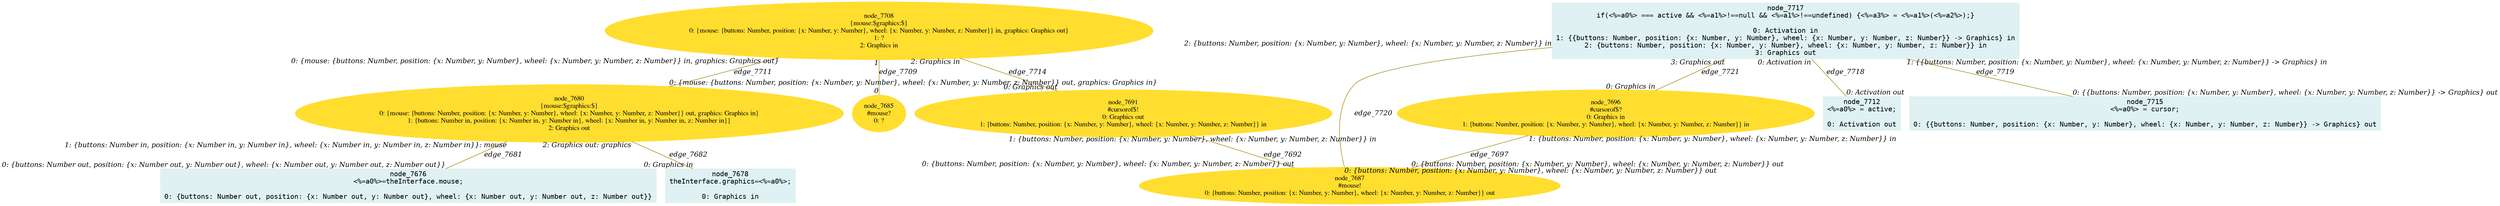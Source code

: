 digraph g{node_7676 [shape="box", style="filled", color="#dff1f2", fontname="Courier", label="node_7676
<%=a0%>=theInterface.mouse;

0: {buttons: Number out, position: {x: Number out, y: Number out}, wheel: {x: Number out, y: Number out, z: Number out}}" ]
node_7678 [shape="box", style="filled", color="#dff1f2", fontname="Courier", label="node_7678
theInterface.graphics=<%=a0%>;

0: Graphics in" ]
node_7680 [shape="ellipse", style="filled", color="#ffde2f", fontname="Times", label="node_7680
{mouse:$graphics:$}
0: {mouse: {buttons: Number, position: {x: Number, y: Number}, wheel: {x: Number, y: Number, z: Number}} out, graphics: Graphics in}
1: {buttons: Number in, position: {x: Number in, y: Number in}, wheel: {x: Number in, y: Number in, z: Number in}}
2: Graphics out" ]
node_7685 [shape="ellipse", style="filled", color="#ffde2f", fontname="Times", label="node_7685
#mouse?
0: ?" ]
node_7687 [shape="ellipse", style="filled", color="#ffde2f", fontname="Times", label="node_7687
#mouse!
0: {buttons: Number, position: {x: Number, y: Number}, wheel: {x: Number, y: Number, z: Number}} out" ]
node_7691 [shape="ellipse", style="filled", color="#ffde2f", fontname="Times", label="node_7691
#cursorof$!
0: Graphics out
1: {buttons: Number, position: {x: Number, y: Number}, wheel: {x: Number, y: Number, z: Number}} in" ]
node_7696 [shape="ellipse", style="filled", color="#ffde2f", fontname="Times", label="node_7696
#cursorof$?
0: Graphics in
1: {buttons: Number, position: {x: Number, y: Number}, wheel: {x: Number, y: Number, z: Number}} in" ]
node_7708 [shape="ellipse", style="filled", color="#ffde2f", fontname="Times", label="node_7708
{mouse:$graphics:$}
0: {mouse: {buttons: Number, position: {x: Number, y: Number}, wheel: {x: Number, y: Number, z: Number}} in, graphics: Graphics out}
1: ?
2: Graphics in" ]
node_7712 [shape="box", style="filled", color="#dff1f2", fontname="Courier", label="node_7712
<%=a0%> = active;

0: Activation out" ]
node_7715 [shape="box", style="filled", color="#dff1f2", fontname="Courier", label="node_7715
<%=a0%> = cursor;

0: {{buttons: Number, position: {x: Number, y: Number}, wheel: {x: Number, y: Number, z: Number}} -> Graphics} out" ]
node_7717 [shape="box", style="filled", color="#dff1f2", fontname="Courier", label="node_7717
if(<%=a0%> === active && <%=a1%>!==null && <%=a1%>!==undefined) {<%=a3%> = <%=a1%>(<%=a2%>);}

0: Activation in
1: {{buttons: Number, position: {x: Number, y: Number}, wheel: {x: Number, y: Number, z: Number}} -> Graphics} in
2: {buttons: Number, position: {x: Number, y: Number}, wheel: {x: Number, y: Number, z: Number}} in
3: Graphics out" ]
node_7680 -> node_7676 [dir=none, arrowHead=none, fontname="Times-Italic", arrowsize=1, color="#9d8400", label="edge_7681",  headlabel="0: {buttons: Number out, position: {x: Number out, y: Number out}, wheel: {x: Number out, y: Number out, z: Number out}}", taillabel="1: {buttons: Number in, position: {x: Number in, y: Number in}, wheel: {x: Number in, y: Number in, z: Number in}}: mouse" ]
node_7680 -> node_7678 [dir=none, arrowHead=none, fontname="Times-Italic", arrowsize=1, color="#9d8400", label="edge_7682",  headlabel="0: Graphics in", taillabel="2: Graphics out: graphics" ]
node_7691 -> node_7687 [dir=none, arrowHead=none, fontname="Times-Italic", arrowsize=1, color="#9d8400", label="edge_7692",  headlabel="0: {buttons: Number, position: {x: Number, y: Number}, wheel: {x: Number, y: Number, z: Number}} out", taillabel="1: {buttons: Number, position: {x: Number, y: Number}, wheel: {x: Number, y: Number, z: Number}} in" ]
node_7696 -> node_7687 [dir=none, arrowHead=none, fontname="Times-Italic", arrowsize=1, color="#9d8400", label="edge_7697",  headlabel="0: {buttons: Number, position: {x: Number, y: Number}, wheel: {x: Number, y: Number, z: Number}} out", taillabel="1: {buttons: Number, position: {x: Number, y: Number}, wheel: {x: Number, y: Number, z: Number}} in" ]
node_7708 -> node_7685 [dir=none, arrowHead=none, fontname="Times-Italic", arrowsize=1, color="#9d8400", label="edge_7709",  headlabel="0", taillabel="1" ]
node_7708 -> node_7680 [dir=none, arrowHead=none, fontname="Times-Italic", arrowsize=1, color="#9d8400", label="edge_7711",  headlabel="0: {mouse: {buttons: Number, position: {x: Number, y: Number}, wheel: {x: Number, y: Number, z: Number}} out, graphics: Graphics in}", taillabel="0: {mouse: {buttons: Number, position: {x: Number, y: Number}, wheel: {x: Number, y: Number, z: Number}} in, graphics: Graphics out}" ]
node_7708 -> node_7691 [dir=none, arrowHead=none, fontname="Times-Italic", arrowsize=1, color="#9d8400", label="edge_7714",  headlabel="0: Graphics out", taillabel="2: Graphics in" ]
node_7717 -> node_7712 [dir=none, arrowHead=none, fontname="Times-Italic", arrowsize=1, color="#9d8400", label="edge_7718",  headlabel="0: Activation out", taillabel="0: Activation in" ]
node_7717 -> node_7715 [dir=none, arrowHead=none, fontname="Times-Italic", arrowsize=1, color="#9d8400", label="edge_7719",  headlabel="0: {{buttons: Number, position: {x: Number, y: Number}, wheel: {x: Number, y: Number, z: Number}} -> Graphics} out", taillabel="1: {{buttons: Number, position: {x: Number, y: Number}, wheel: {x: Number, y: Number, z: Number}} -> Graphics} in" ]
node_7717 -> node_7687 [dir=none, arrowHead=none, fontname="Times-Italic", arrowsize=1, color="#9d8400", label="edge_7720",  headlabel="0: {buttons: Number, position: {x: Number, y: Number}, wheel: {x: Number, y: Number, z: Number}} out", taillabel="2: {buttons: Number, position: {x: Number, y: Number}, wheel: {x: Number, y: Number, z: Number}} in" ]
node_7717 -> node_7696 [dir=none, arrowHead=none, fontname="Times-Italic", arrowsize=1, color="#9d8400", label="edge_7721",  headlabel="0: Graphics in", taillabel="3: Graphics out" ]
}